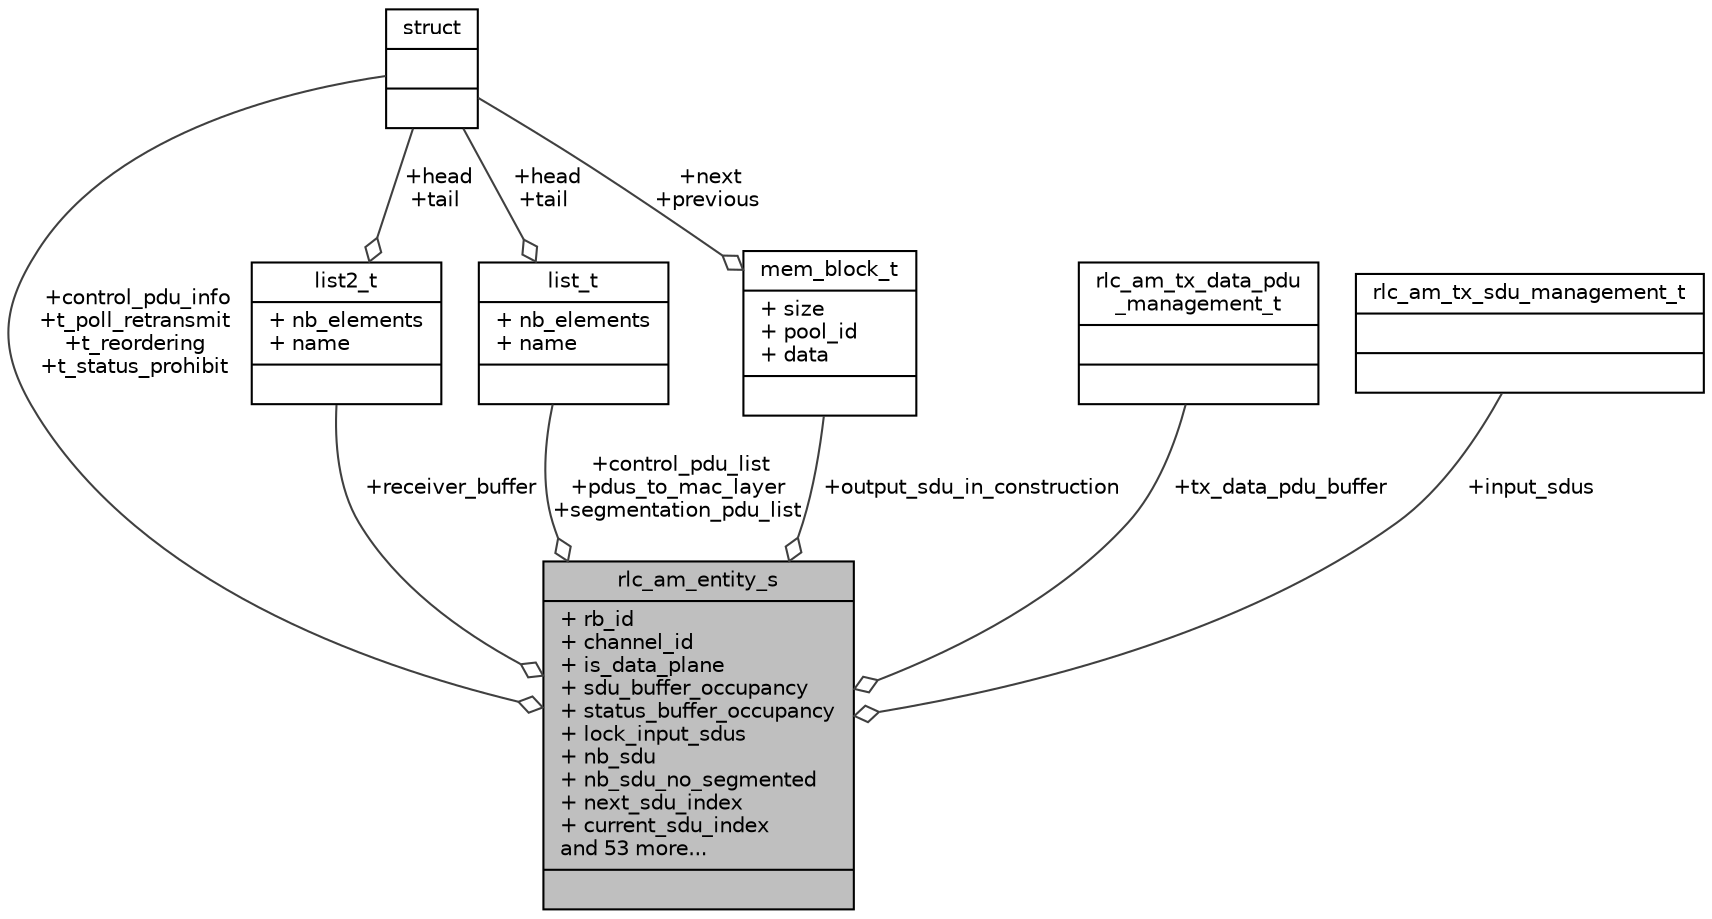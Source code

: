 digraph "rlc_am_entity_s"
{
 // LATEX_PDF_SIZE
  edge [fontname="Helvetica",fontsize="10",labelfontname="Helvetica",labelfontsize="10"];
  node [fontname="Helvetica",fontsize="10",shape=record];
  Node1 [label="{rlc_am_entity_s\n|+ rb_id\l+ channel_id\l+ is_data_plane\l+ sdu_buffer_occupancy\l+ status_buffer_occupancy\l+ lock_input_sdus\l+ nb_sdu\l+ nb_sdu_no_segmented\l+ next_sdu_index\l+ current_sdu_index\land 53 more...\l|}",height=0.2,width=0.4,color="black", fillcolor="grey75", style="filled", fontcolor="black",tooltip=" "];
  Node2 -> Node1 [color="grey25",fontsize="10",style="solid",label=" +receiver_buffer" ,arrowhead="odiamond",fontname="Helvetica"];
  Node2 [label="{list2_t\n|+ nb_elements\l+ name\l|}",height=0.2,width=0.4,color="black", fillcolor="white", style="filled",URL="$structlist2__t.html",tooltip=" "];
  Node3 -> Node2 [color="grey25",fontsize="10",style="solid",label=" +head\n+tail" ,arrowhead="odiamond",fontname="Helvetica"];
  Node3 [label="{struct\n||}",height=0.2,width=0.4,color="black", fillcolor="white", style="filled",URL="$structstruct.html",tooltip="holds vehicle id and initial pointer to the head of the linked list in hastable"];
  Node4 -> Node1 [color="grey25",fontsize="10",style="solid",label=" +control_pdu_list\n+pdus_to_mac_layer\n+segmentation_pdu_list" ,arrowhead="odiamond",fontname="Helvetica"];
  Node4 [label="{list_t\n|+ nb_elements\l+ name\l|}",height=0.2,width=0.4,color="black", fillcolor="white", style="filled",URL="$structlist__t.html",tooltip=" "];
  Node3 -> Node4 [color="grey25",fontsize="10",style="solid",label=" +head\n+tail" ,arrowhead="odiamond",fontname="Helvetica"];
  Node3 -> Node1 [color="grey25",fontsize="10",style="solid",label=" +control_pdu_info\n+t_poll_retransmit\n+t_reordering\n+t_status_prohibit" ,arrowhead="odiamond",fontname="Helvetica"];
  Node5 -> Node1 [color="grey25",fontsize="10",style="solid",label=" +tx_data_pdu_buffer" ,arrowhead="odiamond",fontname="Helvetica"];
  Node5 [label="{rlc_am_tx_data_pdu\l_management_t\n||}",height=0.2,width=0.4,color="black", fillcolor="white", style="filled",URL="$structrlc__am__tx__data__pdu__management__t.html",tooltip="Structure containing PDU variables related to its acknowlegment, non acknowlegment,..."];
  Node6 -> Node1 [color="grey25",fontsize="10",style="solid",label=" +output_sdu_in_construction" ,arrowhead="odiamond",fontname="Helvetica"];
  Node6 [label="{mem_block_t\n|+ size\l+ pool_id\l+ data\l|}",height=0.2,width=0.4,color="black", fillcolor="white", style="filled",URL="$structmem__block__t.html",tooltip=" "];
  Node3 -> Node6 [color="grey25",fontsize="10",style="solid",label=" +next\n+previous" ,arrowhead="odiamond",fontname="Helvetica"];
  Node7 -> Node1 [color="grey25",fontsize="10",style="solid",label=" +input_sdus" ,arrowhead="odiamond",fontname="Helvetica"];
  Node7 [label="{rlc_am_tx_sdu_management_t\n||}",height=0.2,width=0.4,color="black", fillcolor="white", style="filled",URL="$structrlc__am__tx__sdu__management__t.html",tooltip="Structure containing SDU variables related to its segmentation and transmission."];
}
